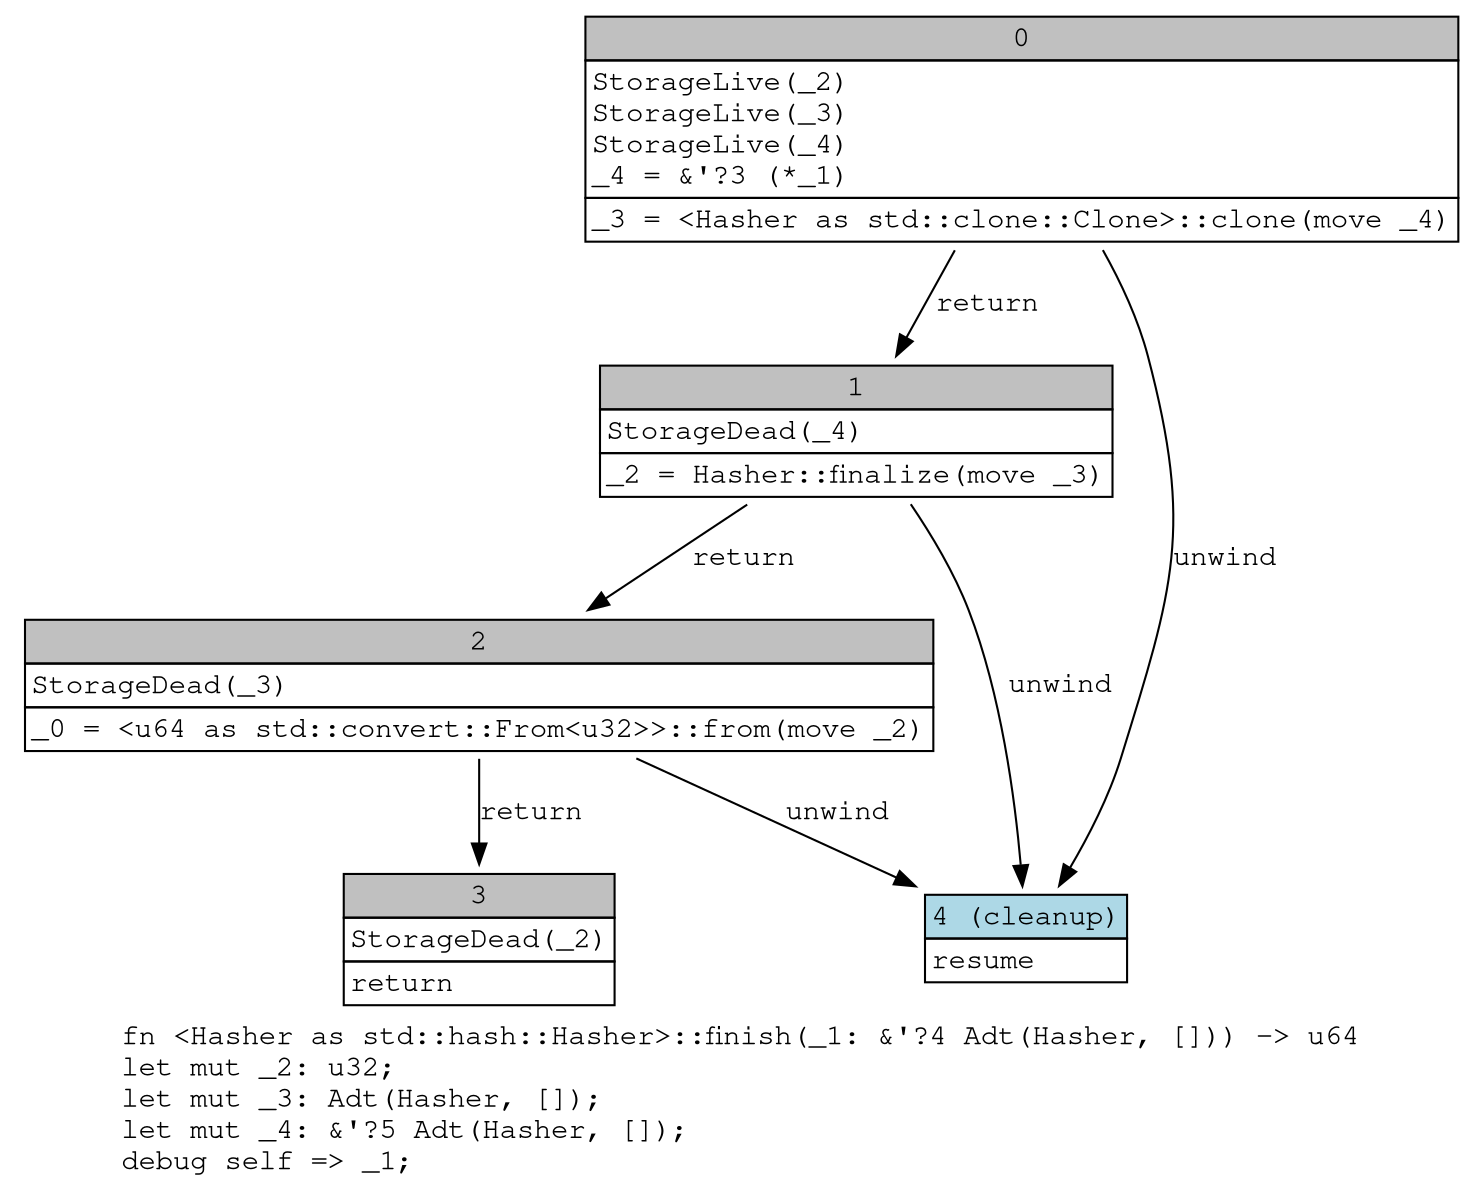 digraph Mir_0_51 {
    graph [fontname="Courier, monospace"];
    node [fontname="Courier, monospace"];
    edge [fontname="Courier, monospace"];
    label=<fn &lt;Hasher as std::hash::Hasher&gt;::finish(_1: &amp;'?4 Adt(Hasher, [])) -&gt; u64<br align="left"/>let mut _2: u32;<br align="left"/>let mut _3: Adt(Hasher, []);<br align="left"/>let mut _4: &amp;'?5 Adt(Hasher, []);<br align="left"/>debug self =&gt; _1;<br align="left"/>>;
    bb0__0_51 [shape="none", label=<<table border="0" cellborder="1" cellspacing="0"><tr><td bgcolor="gray" align="center" colspan="1">0</td></tr><tr><td align="left" balign="left">StorageLive(_2)<br/>StorageLive(_3)<br/>StorageLive(_4)<br/>_4 = &amp;'?3 (*_1)<br/></td></tr><tr><td align="left">_3 = &lt;Hasher as std::clone::Clone&gt;::clone(move _4)</td></tr></table>>];
    bb1__0_51 [shape="none", label=<<table border="0" cellborder="1" cellspacing="0"><tr><td bgcolor="gray" align="center" colspan="1">1</td></tr><tr><td align="left" balign="left">StorageDead(_4)<br/></td></tr><tr><td align="left">_2 = Hasher::finalize(move _3)</td></tr></table>>];
    bb2__0_51 [shape="none", label=<<table border="0" cellborder="1" cellspacing="0"><tr><td bgcolor="gray" align="center" colspan="1">2</td></tr><tr><td align="left" balign="left">StorageDead(_3)<br/></td></tr><tr><td align="left">_0 = &lt;u64 as std::convert::From&lt;u32&gt;&gt;::from(move _2)</td></tr></table>>];
    bb3__0_51 [shape="none", label=<<table border="0" cellborder="1" cellspacing="0"><tr><td bgcolor="gray" align="center" colspan="1">3</td></tr><tr><td align="left" balign="left">StorageDead(_2)<br/></td></tr><tr><td align="left">return</td></tr></table>>];
    bb4__0_51 [shape="none", label=<<table border="0" cellborder="1" cellspacing="0"><tr><td bgcolor="lightblue" align="center" colspan="1">4 (cleanup)</td></tr><tr><td align="left">resume</td></tr></table>>];
    bb0__0_51 -> bb1__0_51 [label="return"];
    bb0__0_51 -> bb4__0_51 [label="unwind"];
    bb1__0_51 -> bb2__0_51 [label="return"];
    bb1__0_51 -> bb4__0_51 [label="unwind"];
    bb2__0_51 -> bb3__0_51 [label="return"];
    bb2__0_51 -> bb4__0_51 [label="unwind"];
}
